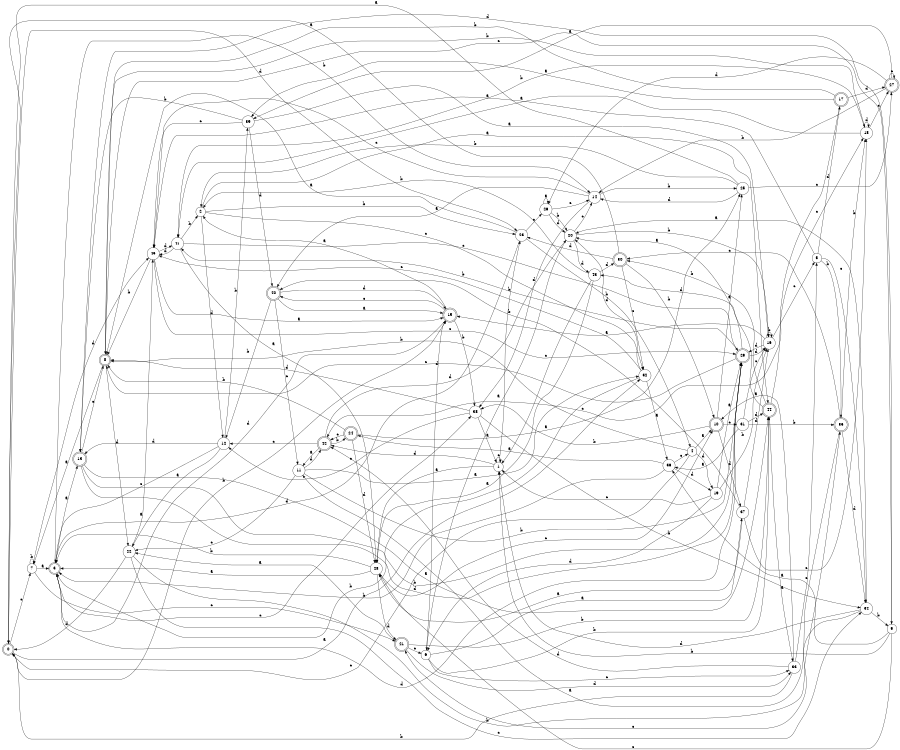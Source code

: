 digraph n37_1 {
__start0 [label="" shape="none"];

rankdir=LR;
size="8,5";

s0 [style="rounded,filled", color="black", fillcolor="white" shape="doublecircle", label="0"];
s1 [style="filled", color="black", fillcolor="white" shape="circle", label="1"];
s2 [style="filled", color="black", fillcolor="white" shape="circle", label="2"];
s3 [style="rounded,filled", color="black", fillcolor="white" shape="doublecircle", label="3"];
s4 [style="filled", color="black", fillcolor="white" shape="circle", label="4"];
s5 [style="filled", color="black", fillcolor="white" shape="circle", label="5"];
s6 [style="filled", color="black", fillcolor="white" shape="circle", label="6"];
s7 [style="filled", color="black", fillcolor="white" shape="circle", label="7"];
s8 [style="rounded,filled", color="black", fillcolor="white" shape="doublecircle", label="8"];
s9 [style="filled", color="black", fillcolor="white" shape="circle", label="9"];
s10 [style="rounded,filled", color="black", fillcolor="white" shape="doublecircle", label="10"];
s11 [style="filled", color="black", fillcolor="white" shape="circle", label="11"];
s12 [style="filled", color="black", fillcolor="white" shape="circle", label="12"];
s13 [style="rounded,filled", color="black", fillcolor="white" shape="doublecircle", label="13"];
s14 [style="filled", color="black", fillcolor="white" shape="circle", label="14"];
s15 [style="rounded,filled", color="black", fillcolor="white" shape="doublecircle", label="15"];
s16 [style="filled", color="black", fillcolor="white" shape="circle", label="16"];
s17 [style="rounded,filled", color="black", fillcolor="white" shape="doublecircle", label="17"];
s18 [style="filled", color="black", fillcolor="white" shape="circle", label="18"];
s19 [style="filled", color="black", fillcolor="white" shape="circle", label="19"];
s20 [style="filled", color="black", fillcolor="white" shape="circle", label="20"];
s21 [style="rounded,filled", color="black", fillcolor="white" shape="doublecircle", label="21"];
s22 [style="filled", color="black", fillcolor="white" shape="circle", label="22"];
s23 [style="filled", color="black", fillcolor="white" shape="circle", label="23"];
s24 [style="rounded,filled", color="black", fillcolor="white" shape="doublecircle", label="24"];
s25 [style="filled", color="black", fillcolor="white" shape="circle", label="25"];
s26 [style="filled", color="black", fillcolor="white" shape="circle", label="26"];
s27 [style="rounded,filled", color="black", fillcolor="white" shape="doublecircle", label="27"];
s28 [style="filled", color="black", fillcolor="white" shape="circle", label="28"];
s29 [style="rounded,filled", color="black", fillcolor="white" shape="doublecircle", label="29"];
s30 [style="rounded,filled", color="black", fillcolor="white" shape="doublecircle", label="30"];
s31 [style="filled", color="black", fillcolor="white" shape="circle", label="31"];
s32 [style="filled", color="black", fillcolor="white" shape="circle", label="32"];
s33 [style="filled", color="black", fillcolor="white" shape="circle", label="33"];
s34 [style="filled", color="black", fillcolor="white" shape="circle", label="34"];
s35 [style="rounded,filled", color="black", fillcolor="white" shape="doublecircle", label="35"];
s36 [style="filled", color="black", fillcolor="white" shape="circle", label="36"];
s37 [style="filled", color="black", fillcolor="white" shape="circle", label="37"];
s38 [style="filled", color="black", fillcolor="white" shape="circle", label="38"];
s39 [style="filled", color="black", fillcolor="white" shape="circle", label="39"];
s40 [style="rounded,filled", color="black", fillcolor="white" shape="doublecircle", label="40"];
s41 [style="filled", color="black", fillcolor="white" shape="circle", label="41"];
s42 [style="rounded,filled", color="black", fillcolor="white" shape="doublecircle", label="42"];
s43 [style="filled", color="black", fillcolor="white" shape="circle", label="43"];
s44 [style="rounded,filled", color="black", fillcolor="white" shape="doublecircle", label="44"];
s45 [style="filled", color="black", fillcolor="white" shape="circle", label="45"];
s0 -> s32 [label="a"];
s0 -> s15 [label="b"];
s0 -> s7 [label="c"];
s0 -> s23 [label="d"];
s1 -> s28 [label="a"];
s1 -> s23 [label="b"];
s1 -> s1 [label="c"];
s1 -> s42 [label="d"];
s2 -> s44 [label="a"];
s2 -> s23 [label="b"];
s2 -> s32 [label="c"];
s2 -> s12 [label="d"];
s3 -> s13 [label="a"];
s3 -> s14 [label="b"];
s3 -> s38 [label="c"];
s3 -> s29 [label="d"];
s4 -> s10 [label="a"];
s4 -> s8 [label="b"];
s4 -> s0 [label="c"];
s4 -> s19 [label="d"];
s5 -> s45 [label="a"];
s5 -> s35 [label="b"];
s5 -> s34 [label="c"];
s5 -> s17 [label="d"];
s6 -> s37 [label="a"];
s6 -> s44 [label="b"];
s6 -> s33 [label="c"];
s6 -> s15 [label="d"];
s7 -> s3 [label="a"];
s7 -> s7 [label="b"];
s7 -> s21 [label="c"];
s7 -> s45 [label="d"];
s8 -> s7 [label="a"];
s8 -> s18 [label="b"];
s8 -> s9 [label="c"];
s8 -> s22 [label="d"];
s9 -> s36 [label="a"];
s9 -> s1 [label="b"];
s9 -> s28 [label="c"];
s9 -> s13 [label="d"];
s10 -> s25 [label="a"];
s10 -> s38 [label="b"];
s10 -> s31 [label="c"];
s10 -> s37 [label="d"];
s11 -> s32 [label="a"];
s11 -> s29 [label="b"];
s11 -> s22 [label="c"];
s11 -> s42 [label="d"];
s12 -> s22 [label="a"];
s12 -> s39 [label="b"];
s12 -> s3 [label="c"];
s12 -> s13 [label="d"];
s13 -> s44 [label="a"];
s13 -> s29 [label="b"];
s13 -> s8 [label="c"];
s13 -> s29 [label="d"];
s14 -> s40 [label="a"];
s14 -> s25 [label="b"];
s14 -> s45 [label="c"];
s14 -> s38 [label="d"];
s15 -> s2 [label="a"];
s15 -> s38 [label="b"];
s15 -> s40 [label="c"];
s15 -> s3 [label="d"];
s16 -> s15 [label="a"];
s16 -> s16 [label="b"];
s16 -> s5 [label="c"];
s16 -> s29 [label="d"];
s17 -> s39 [label="a"];
s17 -> s8 [label="b"];
s17 -> s42 [label="c"];
s17 -> s27 [label="d"];
s18 -> s41 [label="a"];
s18 -> s41 [label="b"];
s18 -> s27 [label="c"];
s18 -> s18 [label="d"];
s19 -> s29 [label="a"];
s19 -> s16 [label="b"];
s19 -> s1 [label="c"];
s19 -> s6 [label="d"];
s20 -> s6 [label="a"];
s20 -> s16 [label="b"];
s20 -> s14 [label="c"];
s20 -> s43 [label="d"];
s21 -> s22 [label="a"];
s21 -> s44 [label="b"];
s21 -> s6 [label="c"];
s21 -> s33 [label="d"];
s22 -> s45 [label="a"];
s22 -> s35 [label="b"];
s22 -> s34 [label="c"];
s22 -> s0 [label="d"];
s23 -> s8 [label="a"];
s23 -> s4 [label="b"];
s23 -> s26 [label="c"];
s23 -> s3 [label="d"];
s24 -> s25 [label="a"];
s24 -> s8 [label="b"];
s24 -> s42 [label="c"];
s24 -> s28 [label="d"];
s25 -> s0 [label="a"];
s25 -> s2 [label="b"];
s25 -> s27 [label="c"];
s25 -> s14 [label="d"];
s26 -> s26 [label="a"];
s26 -> s20 [label="b"];
s26 -> s14 [label="c"];
s26 -> s20 [label="d"];
s27 -> s39 [label="a"];
s27 -> s14 [label="b"];
s27 -> s27 [label="c"];
s27 -> s26 [label="d"];
s28 -> s3 [label="a"];
s28 -> s3 [label="b"];
s28 -> s10 [label="c"];
s28 -> s21 [label="d"];
s29 -> s20 [label="a"];
s29 -> s41 [label="b"];
s29 -> s8 [label="c"];
s29 -> s16 [label="d"];
s30 -> s0 [label="a"];
s30 -> s10 [label="b"];
s30 -> s32 [label="c"];
s30 -> s23 [label="d"];
s31 -> s36 [label="a"];
s31 -> s35 [label="b"];
s31 -> s16 [label="c"];
s31 -> s44 [label="d"];
s32 -> s36 [label="a"];
s32 -> s3 [label="b"];
s32 -> s45 [label="c"];
s32 -> s20 [label="d"];
s33 -> s10 [label="a"];
s33 -> s0 [label="b"];
s33 -> s5 [label="c"];
s33 -> s42 [label="d"];
s34 -> s20 [label="a"];
s34 -> s9 [label="b"];
s34 -> s21 [label="c"];
s34 -> s1 [label="d"];
s35 -> s11 [label="a"];
s35 -> s18 [label="b"];
s35 -> s30 [label="c"];
s35 -> s34 [label="d"];
s36 -> s24 [label="a"];
s36 -> s3 [label="b"];
s36 -> s4 [label="c"];
s36 -> s19 [label="d"];
s37 -> s28 [label="a"];
s37 -> s40 [label="b"];
s37 -> s18 [label="c"];
s37 -> s16 [label="d"];
s38 -> s1 [label="a"];
s38 -> s34 [label="b"];
s38 -> s12 [label="c"];
s38 -> s8 [label="d"];
s39 -> s16 [label="a"];
s39 -> s13 [label="b"];
s39 -> s45 [label="c"];
s39 -> s40 [label="d"];
s40 -> s15 [label="a"];
s40 -> s12 [label="b"];
s40 -> s11 [label="c"];
s40 -> s15 [label="d"];
s41 -> s28 [label="a"];
s41 -> s2 [label="b"];
s41 -> s29 [label="c"];
s41 -> s45 [label="d"];
s42 -> s11 [label="a"];
s42 -> s24 [label="b"];
s42 -> s12 [label="c"];
s42 -> s20 [label="d"];
s43 -> s28 [label="a"];
s43 -> s2 [label="b"];
s43 -> s1 [label="c"];
s43 -> s30 [label="d"];
s44 -> s33 [label="a"];
s44 -> s30 [label="b"];
s44 -> s18 [label="c"];
s44 -> s43 [label="d"];
s45 -> s15 [label="a"];
s45 -> s8 [label="b"];
s45 -> s29 [label="c"];
s45 -> s41 [label="d"];

}